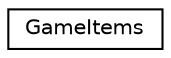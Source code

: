 digraph "Graphical Class Hierarchy"
{
 // LATEX_PDF_SIZE
  edge [fontname="Helvetica",fontsize="10",labelfontname="Helvetica",labelfontsize="10"];
  node [fontname="Helvetica",fontsize="10",shape=record];
  rankdir="LR";
  Node0 [label="GameItems",height=0.2,width=0.4,color="black", fillcolor="white", style="filled",URL="$structGameItems.html",tooltip="Contains all the item data in the game. This is used to load item assets into memory and create item ..."];
}
